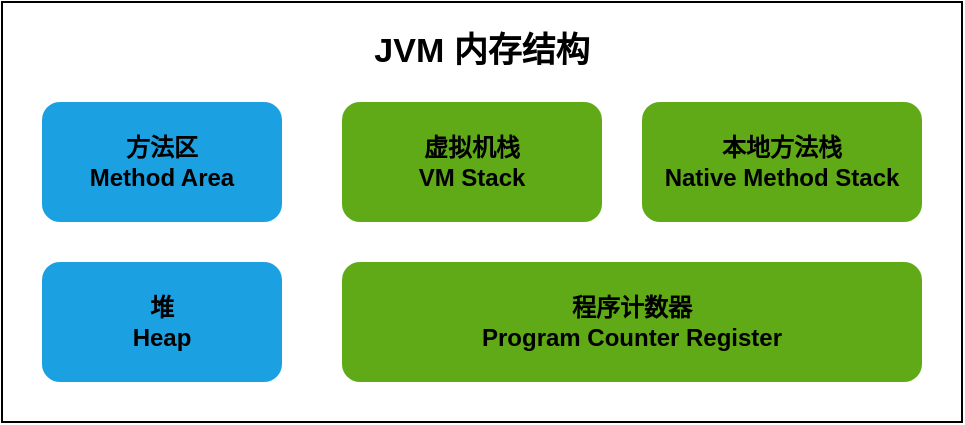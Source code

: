 <mxfile version="16.5.1" type="device" pages="2"><diagram id="G5a2LRDANUs4N13o2YlH" name="JVM 内存结构"><mxGraphModel dx="1426" dy="905" grid="1" gridSize="10" guides="1" tooltips="1" connect="1" arrows="1" fold="1" page="1" pageScale="1" pageWidth="827" pageHeight="1169" math="0" shadow="0"><root><mxCell id="0"/><mxCell id="1" parent="0"/><mxCell id="CDR9l4e7ycncXP0xBRmU-7" value="" style="rounded=0;whiteSpace=wrap;html=1;fontColor=#000000;" vertex="1" parent="1"><mxGeometry x="210" y="180" width="480" height="210" as="geometry"/></mxCell><mxCell id="CDR9l4e7ycncXP0xBRmU-1" value="&lt;b&gt;&lt;font color=&quot;#000000&quot;&gt;方法区&lt;br&gt;Method Area&lt;/font&gt;&lt;/b&gt;" style="rounded=1;whiteSpace=wrap;html=1;fillColor=#1ba1e2;fontColor=#ffffff;strokeColor=none;" vertex="1" parent="1"><mxGeometry x="230" y="230" width="120" height="60" as="geometry"/></mxCell><mxCell id="CDR9l4e7ycncXP0xBRmU-2" value="&lt;b&gt;&lt;font color=&quot;#000000&quot;&gt;堆&lt;br&gt;Heap&lt;br&gt;&lt;/font&gt;&lt;/b&gt;" style="rounded=1;whiteSpace=wrap;html=1;fillColor=#1ba1e2;fontColor=#ffffff;strokeColor=none;" vertex="1" parent="1"><mxGeometry x="230" y="310" width="120" height="60" as="geometry"/></mxCell><mxCell id="CDR9l4e7ycncXP0xBRmU-3" value="&lt;b&gt;&lt;font color=&quot;#000000&quot;&gt;程序计数器&lt;br&gt;Program Counter Register&lt;br&gt;&lt;/font&gt;&lt;/b&gt;" style="rounded=1;whiteSpace=wrap;html=1;fillColor=#60a917;fontColor=#ffffff;strokeColor=none;" vertex="1" parent="1"><mxGeometry x="380" y="310" width="290" height="60" as="geometry"/></mxCell><mxCell id="CDR9l4e7ycncXP0xBRmU-5" value="&lt;b&gt;&lt;font color=&quot;#000000&quot;&gt;虚拟机栈&lt;br&gt;VM Stack&lt;br&gt;&lt;/font&gt;&lt;/b&gt;" style="rounded=1;whiteSpace=wrap;html=1;fillColor=#60a917;fontColor=#ffffff;strokeColor=none;" vertex="1" parent="1"><mxGeometry x="380" y="230" width="130" height="60" as="geometry"/></mxCell><mxCell id="CDR9l4e7ycncXP0xBRmU-6" value="&lt;b&gt;&lt;font color=&quot;#000000&quot;&gt;本地方法栈&lt;br&gt;Native Method Stack&lt;br&gt;&lt;/font&gt;&lt;/b&gt;" style="rounded=1;whiteSpace=wrap;html=1;fillColor=#60a917;fontColor=#ffffff;strokeColor=none;" vertex="1" parent="1"><mxGeometry x="530" y="230" width="140" height="60" as="geometry"/></mxCell><mxCell id="CDR9l4e7ycncXP0xBRmU-9" value="&lt;font style=&quot;font-size: 17px&quot;&gt;&lt;b&gt;JVM 内存结构&lt;/b&gt;&lt;/font&gt;" style="rounded=0;whiteSpace=wrap;html=1;fontColor=#000000;strokeColor=none;fillColor=none;" vertex="1" parent="1"><mxGeometry x="390" y="190" width="120" height="30" as="geometry"/></mxCell></root></mxGraphModel></diagram><diagram name="JVM 组成" id="Q4a8hkhr-lksaTRUxCdL"><mxGraphModel dx="983" dy="624" grid="1" gridSize="10" guides="1" tooltips="1" connect="1" arrows="1" fold="1" page="1" pageScale="1" pageWidth="827" pageHeight="1169" math="0" shadow="0"><root><mxCell id="OxteSZPwoB5qcxbJ8nHP-0"/><mxCell id="OxteSZPwoB5qcxbJ8nHP-1" parent="OxteSZPwoB5qcxbJ8nHP-0"/><mxCell id="9G21F56UsUMh7scCSBW8-2" value="" style="rounded=1;whiteSpace=wrap;html=1;fontSize=17;fontColor=#000000;fillColor=none;strokeWidth=2;dashed=1;strokeColor=#999999;" vertex="1" parent="OxteSZPwoB5qcxbJ8nHP-1"><mxGeometry x="610" y="200" width="190" height="130" as="geometry"/></mxCell><mxCell id="OxteSZPwoB5qcxbJ8nHP-2" value="" style="rounded=0;whiteSpace=wrap;html=1;fontColor=#000000;" vertex="1" parent="OxteSZPwoB5qcxbJ8nHP-1"><mxGeometry x="60" y="180" width="480" height="210" as="geometry"/></mxCell><mxCell id="OxteSZPwoB5qcxbJ8nHP-3" value="&lt;b&gt;&lt;font color=&quot;#000000&quot;&gt;方法区&lt;br&gt;Method Area&lt;/font&gt;&lt;/b&gt;" style="rounded=1;whiteSpace=wrap;html=1;fillColor=#1ba1e2;fontColor=#ffffff;strokeColor=none;" vertex="1" parent="OxteSZPwoB5qcxbJ8nHP-1"><mxGeometry x="80" y="230" width="120" height="60" as="geometry"/></mxCell><mxCell id="OxteSZPwoB5qcxbJ8nHP-4" value="&lt;b&gt;&lt;font color=&quot;#000000&quot;&gt;堆&lt;br&gt;Heap&lt;br&gt;&lt;/font&gt;&lt;/b&gt;" style="rounded=1;whiteSpace=wrap;html=1;fillColor=#1ba1e2;fontColor=#ffffff;strokeColor=none;" vertex="1" parent="OxteSZPwoB5qcxbJ8nHP-1"><mxGeometry x="80" y="310" width="120" height="60" as="geometry"/></mxCell><mxCell id="OxteSZPwoB5qcxbJ8nHP-5" value="&lt;b&gt;&lt;font color=&quot;#000000&quot;&gt;程序计数器&lt;br&gt;Program Counter Register&lt;br&gt;&lt;/font&gt;&lt;/b&gt;" style="rounded=1;whiteSpace=wrap;html=1;fillColor=#60a917;fontColor=#ffffff;strokeColor=none;" vertex="1" parent="OxteSZPwoB5qcxbJ8nHP-1"><mxGeometry x="230" y="310" width="290" height="60" as="geometry"/></mxCell><mxCell id="OxteSZPwoB5qcxbJ8nHP-6" value="&lt;b&gt;&lt;font color=&quot;#000000&quot;&gt;虚拟机栈&lt;br&gt;VM Stack&lt;br&gt;&lt;/font&gt;&lt;/b&gt;" style="rounded=1;whiteSpace=wrap;html=1;fillColor=#60a917;fontColor=#ffffff;strokeColor=none;" vertex="1" parent="OxteSZPwoB5qcxbJ8nHP-1"><mxGeometry x="230" y="230" width="130" height="60" as="geometry"/></mxCell><mxCell id="OxteSZPwoB5qcxbJ8nHP-7" value="&lt;b&gt;&lt;font color=&quot;#000000&quot;&gt;本地方法栈&lt;br&gt;Native Method Stack&lt;br&gt;&lt;/font&gt;&lt;/b&gt;" style="rounded=1;whiteSpace=wrap;html=1;fillColor=#60a917;fontColor=#ffffff;strokeColor=none;" vertex="1" parent="OxteSZPwoB5qcxbJ8nHP-1"><mxGeometry x="380" y="230" width="140" height="60" as="geometry"/></mxCell><mxCell id="OxteSZPwoB5qcxbJ8nHP-8" value="&lt;font style=&quot;font-size: 17px&quot;&gt;&lt;b&gt;JVM 内存结构&lt;/b&gt;&lt;/font&gt;" style="rounded=0;whiteSpace=wrap;html=1;fontColor=#000000;strokeColor=none;fillColor=none;" vertex="1" parent="OxteSZPwoB5qcxbJ8nHP-1"><mxGeometry x="240" y="190" width="120" height="30" as="geometry"/></mxCell><mxCell id="OxteSZPwoB5qcxbJ8nHP-9" value="" style="rounded=1;whiteSpace=wrap;html=1;fontSize=17;fontColor=#000000;fillColor=#e3c800;strokeColor=none;" vertex="1" parent="OxteSZPwoB5qcxbJ8nHP-1"><mxGeometry x="630" y="230" width="120" height="60" as="geometry"/></mxCell><mxCell id="9G21F56UsUMh7scCSBW8-0" value="" style="rounded=1;whiteSpace=wrap;html=1;fontSize=17;fontColor=#000000;fillColor=#f0a30a;strokeColor=none;" vertex="1" parent="OxteSZPwoB5qcxbJ8nHP-1"><mxGeometry x="640" y="240" width="120" height="60" as="geometry"/></mxCell><mxCell id="9G21F56UsUMh7scCSBW8-1" value="&lt;font style=&quot;font-size: 12px&quot;&gt;&lt;b&gt;类加载器&lt;/b&gt;&lt;/font&gt;" style="rounded=1;whiteSpace=wrap;html=1;fontSize=17;fontColor=#000000;fillColor=#fa6800;strokeColor=none;" vertex="1" parent="OxteSZPwoB5qcxbJ8nHP-1"><mxGeometry x="650" y="250" width="120" height="60" as="geometry"/></mxCell><mxCell id="9G21F56UsUMh7scCSBW8-4" value="" style="endArrow=block;html=1;rounded=0;fontSize=12;fontColor=#000000;exitX=0;exitY=0.25;exitDx=0;exitDy=0;entryX=1;entryY=0.25;entryDx=0;entryDy=0;strokeWidth=6;endFill=1;fillColor=#dae8fc;strokeColor=#6c8ebf;" edge="1" parent="OxteSZPwoB5qcxbJ8nHP-1" source="9G21F56UsUMh7scCSBW8-2" target="OxteSZPwoB5qcxbJ8nHP-2"><mxGeometry width="50" height="50" relative="1" as="geometry"><mxPoint x="390" y="490" as="sourcePoint"/><mxPoint x="440" y="440" as="targetPoint"/></mxGeometry></mxCell><mxCell id="9G21F56UsUMh7scCSBW8-5" value="" style="endArrow=block;html=1;rounded=0;fontSize=12;fontColor=#000000;exitX=1;exitY=0.5;exitDx=0;exitDy=0;strokeWidth=6;endFill=1;fillColor=#dae8fc;strokeColor=#6c8ebf;" edge="1" parent="OxteSZPwoB5qcxbJ8nHP-1" source="OxteSZPwoB5qcxbJ8nHP-2"><mxGeometry width="50" height="50" relative="1" as="geometry"><mxPoint x="620" y="250" as="sourcePoint"/><mxPoint x="610" y="285" as="targetPoint"/></mxGeometry></mxCell><mxCell id="9G21F56UsUMh7scCSBW8-7" value="&lt;font size=&quot;1&quot;&gt;&lt;b style=&quot;font-size: 15px&quot;&gt;类加载系统&lt;/b&gt;&lt;/font&gt;" style="rounded=0;whiteSpace=wrap;html=1;fontColor=#000000;strokeColor=none;fillColor=none;" vertex="1" parent="OxteSZPwoB5qcxbJ8nHP-1"><mxGeometry x="645" y="200" width="120" height="30" as="geometry"/></mxCell><mxCell id="9G21F56UsUMh7scCSBW8-9" value="" style="rounded=0;whiteSpace=wrap;html=1;fontColor=#000000;" vertex="1" parent="OxteSZPwoB5qcxbJ8nHP-1"><mxGeometry x="60" y="460" width="280" height="120" as="geometry"/></mxCell><mxCell id="9G21F56UsUMh7scCSBW8-10" value="&lt;b&gt;&lt;font color=&quot;#000000&quot;&gt;即时编译器&lt;br&gt;JIT Compiler&lt;br&gt;&lt;/font&gt;&lt;/b&gt;" style="rounded=1;whiteSpace=wrap;html=1;fillColor=#f8cecc;strokeColor=none;" vertex="1" parent="OxteSZPwoB5qcxbJ8nHP-1"><mxGeometry x="70" y="510" width="120" height="60" as="geometry"/></mxCell><mxCell id="9G21F56UsUMh7scCSBW8-11" value="&lt;b&gt;&lt;font color=&quot;#000000&quot;&gt;垃圾回收器&lt;br&gt;Garbage Collector&lt;br&gt;&lt;/font&gt;&lt;/b&gt;" style="rounded=1;whiteSpace=wrap;html=1;fillColor=#e1d5e7;strokeColor=none;" vertex="1" parent="OxteSZPwoB5qcxbJ8nHP-1"><mxGeometry x="210" y="510" width="120" height="60" as="geometry"/></mxCell><mxCell id="9G21F56UsUMh7scCSBW8-15" value="&lt;font style=&quot;font-size: 17px&quot;&gt;&lt;b&gt;执行引擎&lt;/b&gt;&lt;/font&gt;" style="rounded=0;whiteSpace=wrap;html=1;fontColor=#000000;strokeColor=none;fillColor=none;" vertex="1" parent="OxteSZPwoB5qcxbJ8nHP-1"><mxGeometry x="160" y="470" width="120" height="30" as="geometry"/></mxCell><mxCell id="9G21F56UsUMh7scCSBW8-16" value="&lt;b&gt;&lt;font color=&quot;#000000&quot;&gt;本地接口&lt;br&gt;Native Interface&lt;br&gt;&lt;/font&gt;&lt;/b&gt;" style="rounded=1;whiteSpace=wrap;html=1;fillColor=#b1ddf0;strokeColor=none;" vertex="1" parent="OxteSZPwoB5qcxbJ8nHP-1"><mxGeometry x="420" y="510" width="120" height="60" as="geometry"/></mxCell><mxCell id="9G21F56UsUMh7scCSBW8-17" value="&lt;b&gt;&lt;font color=&quot;#000000&quot;&gt;本地方法库&lt;br&gt;Native Method Library&lt;br&gt;&lt;/font&gt;&lt;/b&gt;" style="rounded=1;whiteSpace=wrap;html=1;fillColor=#f5f5f5;strokeColor=none;gradientColor=#b3b3b3;" vertex="1" parent="OxteSZPwoB5qcxbJ8nHP-1"><mxGeometry x="610" y="510" width="140" height="60" as="geometry"/></mxCell><mxCell id="9G21F56UsUMh7scCSBW8-18" value="" style="endArrow=block;html=1;rounded=0;fontSize=12;fontColor=#000000;exitX=1;exitY=0.5;exitDx=0;exitDy=0;strokeWidth=6;endFill=1;fillColor=#dae8fc;strokeColor=#6c8ebf;entryX=0;entryY=0.5;entryDx=0;entryDy=0;" edge="1" parent="OxteSZPwoB5qcxbJ8nHP-1" source="9G21F56UsUMh7scCSBW8-16" target="9G21F56UsUMh7scCSBW8-17"><mxGeometry width="50" height="50" relative="1" as="geometry"><mxPoint x="550" y="295" as="sourcePoint"/><mxPoint x="620" y="295" as="targetPoint"/></mxGeometry></mxCell><mxCell id="9G21F56UsUMh7scCSBW8-20" value="" style="endArrow=block;html=1;rounded=0;fontSize=12;fontColor=#000000;exitX=1.006;exitY=0.675;exitDx=0;exitDy=0;strokeWidth=6;endFill=1;fillColor=#dae8fc;strokeColor=#6c8ebf;entryX=0;entryY=0.5;entryDx=0;entryDy=0;exitPerimeter=0;" edge="1" parent="OxteSZPwoB5qcxbJ8nHP-1" source="9G21F56UsUMh7scCSBW8-9" target="9G21F56UsUMh7scCSBW8-16"><mxGeometry width="50" height="50" relative="1" as="geometry"><mxPoint x="570" y="550" as="sourcePoint"/><mxPoint x="630" y="550" as="targetPoint"/></mxGeometry></mxCell><mxCell id="9G21F56UsUMh7scCSBW8-21" value="" style="endArrow=block;html=1;rounded=0;fontSize=12;fontColor=#000000;exitX=0.812;exitY=1.007;exitDx=0;exitDy=0;strokeWidth=6;endFill=1;fillColor=#dae8fc;strokeColor=#6c8ebf;entryX=0.25;entryY=0;entryDx=0;entryDy=0;exitPerimeter=0;" edge="1" parent="OxteSZPwoB5qcxbJ8nHP-1" source="OxteSZPwoB5qcxbJ8nHP-2" target="9G21F56UsUMh7scCSBW8-16"><mxGeometry width="50" height="50" relative="1" as="geometry"><mxPoint x="400" y="482.5" as="sourcePoint"/><mxPoint x="470" y="482.5" as="targetPoint"/></mxGeometry></mxCell><mxCell id="9G21F56UsUMh7scCSBW8-22" value="" style="endArrow=block;html=1;rounded=0;fontSize=12;fontColor=#000000;exitX=0.75;exitY=0;exitDx=0;exitDy=0;entryX=0.938;entryY=1.009;entryDx=0;entryDy=0;strokeWidth=6;endFill=1;fillColor=#dae8fc;strokeColor=#6c8ebf;entryPerimeter=0;" edge="1" parent="OxteSZPwoB5qcxbJ8nHP-1" source="9G21F56UsUMh7scCSBW8-16" target="OxteSZPwoB5qcxbJ8nHP-2"><mxGeometry width="50" height="50" relative="1" as="geometry"><mxPoint x="470" y="430" as="sourcePoint"/><mxPoint x="400" y="430" as="targetPoint"/></mxGeometry></mxCell><mxCell id="9G21F56UsUMh7scCSBW8-23" value="" style="endArrow=block;html=1;rounded=0;fontSize=12;fontColor=#000000;exitX=0.812;exitY=1.007;exitDx=0;exitDy=0;strokeWidth=6;endFill=1;fillColor=#dae8fc;strokeColor=#6c8ebf;exitPerimeter=0;" edge="1" parent="OxteSZPwoB5qcxbJ8nHP-1"><mxGeometry width="50" height="50" relative="1" as="geometry"><mxPoint x="179.07" y="390" as="sourcePoint"/><mxPoint x="179" y="460" as="targetPoint"/></mxGeometry></mxCell><mxCell id="9G21F56UsUMh7scCSBW8-24" value="" style="endArrow=block;html=1;rounded=0;fontSize=12;fontColor=#000000;entryX=0.938;entryY=1.009;entryDx=0;entryDy=0;strokeWidth=6;endFill=1;fillColor=#dae8fc;strokeColor=#6c8ebf;entryPerimeter=0;" edge="1" parent="OxteSZPwoB5qcxbJ8nHP-1"><mxGeometry width="50" height="50" relative="1" as="geometry"><mxPoint x="240" y="460" as="sourcePoint"/><mxPoint x="239.55" y="390.42" as="targetPoint"/></mxGeometry></mxCell></root></mxGraphModel></diagram></mxfile>